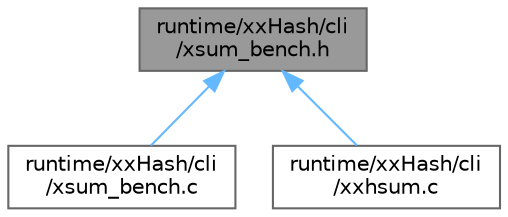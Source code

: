 digraph "runtime/xxHash/cli/xsum_bench.h"
{
 // LATEX_PDF_SIZE
  bgcolor="transparent";
  edge [fontname=Helvetica,fontsize=10,labelfontname=Helvetica,labelfontsize=10];
  node [fontname=Helvetica,fontsize=10,shape=box,height=0.2,width=0.4];
  Node1 [id="Node000001",label="runtime/xxHash/cli\l/xsum_bench.h",height=0.2,width=0.4,color="gray40", fillcolor="grey60", style="filled", fontcolor="black",tooltip=" "];
  Node1 -> Node2 [id="edge1_Node000001_Node000002",dir="back",color="steelblue1",style="solid",tooltip=" "];
  Node2 [id="Node000002",label="runtime/xxHash/cli\l/xsum_bench.c",height=0.2,width=0.4,color="grey40", fillcolor="white", style="filled",URL="$xsum__bench_8c.html",tooltip=" "];
  Node1 -> Node3 [id="edge2_Node000001_Node000003",dir="back",color="steelblue1",style="solid",tooltip=" "];
  Node3 [id="Node000003",label="runtime/xxHash/cli\l/xxhsum.c",height=0.2,width=0.4,color="grey40", fillcolor="white", style="filled",URL="$xxhsum_8c.html",tooltip=" "];
}

